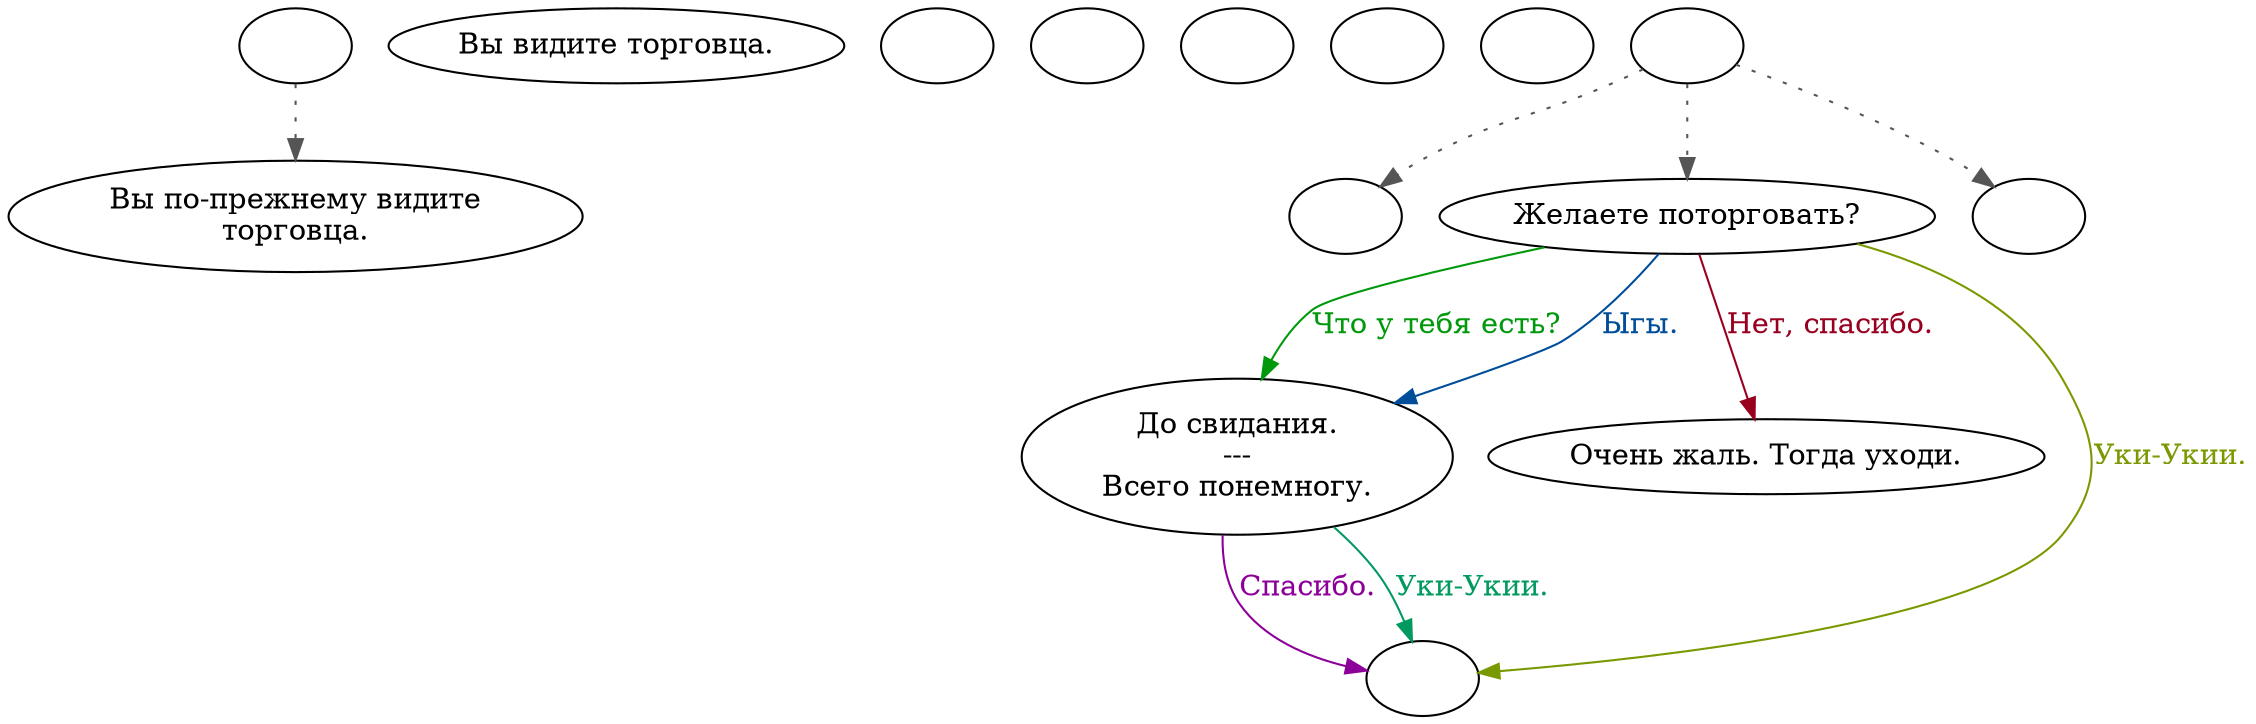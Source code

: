 digraph barter {
  "start" [style=filled       fillcolor="#FFFFFF"       color="#000000"]
  "start" -> "description_p_proc" [style=dotted color="#555555"]
  "start" [label=""]
  "look_at_p_proc" [style=filled       fillcolor="#FFFFFF"       color="#000000"]
  "look_at_p_proc" [label="Вы видите торговца."]
  "description_p_proc" [style=filled       fillcolor="#FFFFFF"       color="#000000"]
  "description_p_proc" [label="Вы по-прежнему видите\nторговца."]
  "map_enter_p_proc" [style=filled       fillcolor="#FFFFFF"       color="#000000"]
  "map_enter_p_proc" [label=""]
  "critter_p_proc" [style=filled       fillcolor="#FFFFFF"       color="#000000"]
  "critter_p_proc" [label=""]
  "pickup_p_proc" [style=filled       fillcolor="#FFFFFF"       color="#000000"]
  "pickup_p_proc" [label=""]
  "destroy_p_proc" [style=filled       fillcolor="#FFFFFF"       color="#000000"]
  "destroy_p_proc" [label=""]
  "damage_p_proc" [style=filled       fillcolor="#FFFFFF"       color="#000000"]
  "damage_p_proc" [label=""]
  "talk_p_proc" [style=filled       fillcolor="#FFFFFF"       color="#000000"]
  "talk_p_proc" -> "Get_Stuff" [style=dotted color="#555555"]
  "talk_p_proc" -> "Node000" [style=dotted color="#555555"]
  "talk_p_proc" -> "Put_Stuff" [style=dotted color="#555555"]
  "talk_p_proc" [label=""]
  "Node000" [style=filled       fillcolor="#FFFFFF"       color="#000000"]
  "Node000" [label="Желаете поторговать?"]
  "Node000" -> "Node001" [label="Что у тебя есть?" color="#00990C" fontcolor="#00990C"]
  "Node000" -> "Node002" [label="Нет, спасибо." color="#990020" fontcolor="#990020"]
  "Node000" -> "Node001" [label="Ыгы. " color="#004D99" fontcolor="#004D99"]
  "Node000" -> "Node999" [label="Уки-Укии." color="#799900" fontcolor="#799900"]
  "Node001" [style=filled       fillcolor="#FFFFFF"       color="#000000"]
  "Node001" [label="До свидания.\n---\nВсего понемногу."]
  "Node001" -> "Node999" [label="Спасибо." color="#8C0099" fontcolor="#8C0099"]
  "Node001" -> "Node999" [label="Уки-Укии." color="#00995F" fontcolor="#00995F"]
  "Node002" [style=filled       fillcolor="#FFFFFF"       color="#000000"]
  "Node002" [label="Очень жаль. Тогда уходи."]
  "Node999" [style=filled       fillcolor="#FFFFFF"       color="#000000"]
  "Node999" [label=""]
  "Get_Stuff" [style=filled       fillcolor="#FFFFFF"       color="#000000"]
  "Get_Stuff" [label=""]
  "Put_Stuff" [style=filled       fillcolor="#FFFFFF"       color="#000000"]
  "Put_Stuff" [label=""]
}